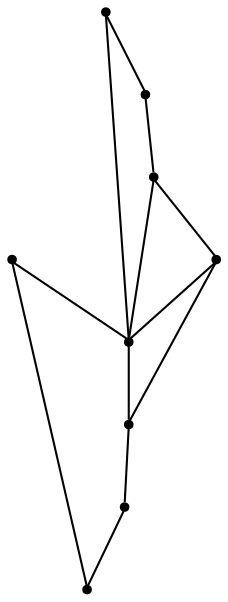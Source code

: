 graph {
  node [shape=point,comment="{\"directed\":false,\"doi\":\"10.4230/LIPIcs.GD.2024.11\",\"figure\":\"11 (2)\"}"]

  v0 [pos="1015.6922047437291,691.8622908553864"]
  v1 [pos="967.6748927663502,740.0680482520086"]
  v2 [pos="922.337380762354,694.0705705947366"]
  v3 [pos="895.7716964991907,781.0235881190447"]
  v4 [pos="828.8074139377804,692.9787653521902"]
  v5 [pos="619.437245629602,787.8615493481025"]
  v6 [pos="737.9407121776454,692.9871579850819"]
  v7 [pos="644.4191399991511,691.8872144318526"]
  v8 [pos="550.8891731745774,692.9787653521902"]

  v8 -- v7 [id="-126",pos="550.8891731745774,692.9787653521902 554.9153599066216,650.5980674073718 575.0250525684297,650.7731046676053 585.7029787854037,656.656658227442 596.3767712751418,662.5443445231723 597.6104662697701,674.1447434349516 599.8194029130723,686.3326902297016 602.0283395563745,698.5206370244515 605.204186798075,711.2960681216199 612.8396261735617,717.3129500994405 620.4709318218124,723.334028393707 632.5617660080455,722.5922976716275 644.4191399991511,691.8872144318526"]
  v5 -- v8 [id="-127",pos="619.437245629602,787.8615493481025 567.3103728216195,786.1112403263194 560.908628440761,781.3527446378348 550.8891731745774,692.9787653521902"]
  v7 -- v6 [id="-129",pos="644.4191399991511,691.8872144318526 644.069045100165,666.0487138193189 664.7289050591808,644.8271785860508 690.5652090505057,644.4771040655837 716.401449446027,644.1270931256688 737.632336125841,664.7819984776434 737.9407121776454,692.9871579850819"]
  v7 -- v4 [id="-130",pos="644.4191399991511,691.8872144318526 647.311604339874,744.359735526169 653.834244343434,755.6643577090683 678.1825973172157,760.7811933898073 702.5309502909976,765.8980290705462 744.7092771538445,764.8313381461227 770.7747804214538,761.3395577993135 796.8402836890631,757.8477138719522 806.7930269572383,751.9391731550971 828.8074139377804,692.9787653521902"]
  v6 -- v2 [id="-131",pos="737.9407121776454,692.9871579850819 737.949043227921,692.9787653521902 737.2363250566339,655.381613833427 742.2210277409971,635.2892056268524 747.2015966981243,615.1926646843841 757.8795229150983,612.6050633705504 786.0331307991119,611.188361506212 814.1866750873218,609.7716596418736 859.8117673153353,609.5341226988179 887.5110467782125,611.1591780327477 915.2103898368932,612.7884296831235 924.9797228073982,616.2802100299325 922.337380762354,694.0705705947366"]
  v6 -- v4 [id="-132",pos="737.9407121776454,692.9871579850819 738.2783422991198,719.1880041646592 744.4842116047961,727.1425034710729 752.6072400067179,731.0176109671547 760.7303320044433,734.8969147796824 770.7789141486898,734.7010866788763 781.4818971122942,732.9802154527664 792.1806827528591,731.2551479102106 803.5421366672538,728.0050372423508 828.8074139377804,692.9787653521902"]
  v5 -- v4 [id="-134",pos="619.437245629602,787.8615493481025 648.5369046884231,790.240542870136 723.365889497408,789.6196787778074 765.9484312881306,787.8863457634643 808.5351704018926,786.1570819044626 818.8713327701563,783.31948185934 828.8074139377804,692.9787653521902"]
  v4 -- v2 [id="-135",pos="828.8074139377804,692.9787653521902 828.4573190387944,667.1321264289736 849.1171789978101,645.9105911957055 874.9534829891351,645.5605166752384 900.7897233846563,645.2105057353235 922.0206100644704,665.8654110872981 922.337380762354,694.0705705947366"]
  v3 -- v4 [id="-136",pos="895.7716964991907,781.0235881190447 888.9831785197955,779.910049433619 882.6601314063832,779.213334727099 877.1373628858069,778.3568290177099 849.27553254885,774.0358311089807 841.7859819468919,765.6563593915968 828.8074139377804,692.9787653521902"]
  v3 -- v0 [id="-137",pos="895.7716964991907,781.0235881190447 923.3471899824066,782.6868952856462 958.8932000663378,782.5198183469997 981.8037180757268,780.852747175257 1010.3782665839707,778.7693396404469 1019.2931899326996,774.3524622589855 1015.6922047437291,691.8622908553864"]
  v1 -- v0 [id="-140",pos="967.6748927663502,740.0680482520086 994.3196266134263,741.8222992680287 1015.5463159702008,721.1673939160542 1015.6922047437291,691.8622908553864"]
  v2 -- v1 [id="-143",pos="922.337380762354,694.0705705947366 921.9872222675643,719.9006785743786 942.6470822265801,741.1222138076467 967.6748927663502,740.0680482520086"]
}